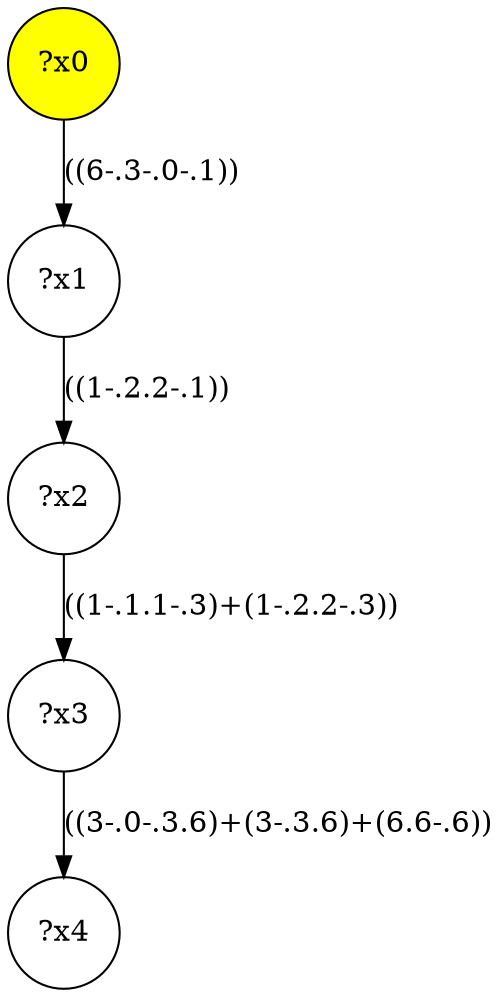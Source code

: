 digraph g {
	x0 [fillcolor="yellow", style="filled," shape=circle, label="?x0"];
	x1 [shape=circle, label="?x1"];
	x0 -> x1 [label="((6-.3-.0-.1))"];
	x2 [shape=circle, label="?x2"];
	x1 -> x2 [label="((1-.2.2-.1))"];
	x3 [shape=circle, label="?x3"];
	x2 -> x3 [label="((1-.1.1-.3)+(1-.2.2-.3))"];
	x4 [shape=circle, label="?x4"];
	x3 -> x4 [label="((3-.0-.3.6)+(3-.3.6)+(6.6-.6))"];
}

